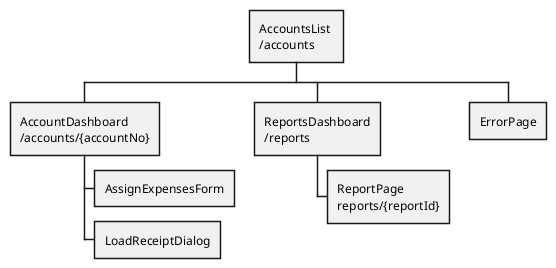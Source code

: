 @startwbs
'https://plantuml.com/wbs-diagram

* AccountsList \n/accounts
** AccountDashboard \n/accounts/{accountNo}
*** AssignExpensesForm
*** LoadReceiptDialog
** ReportsDashboard\n/reports
*** ReportPage\nreports/{reportId}
** ErrorPage
@endwbs